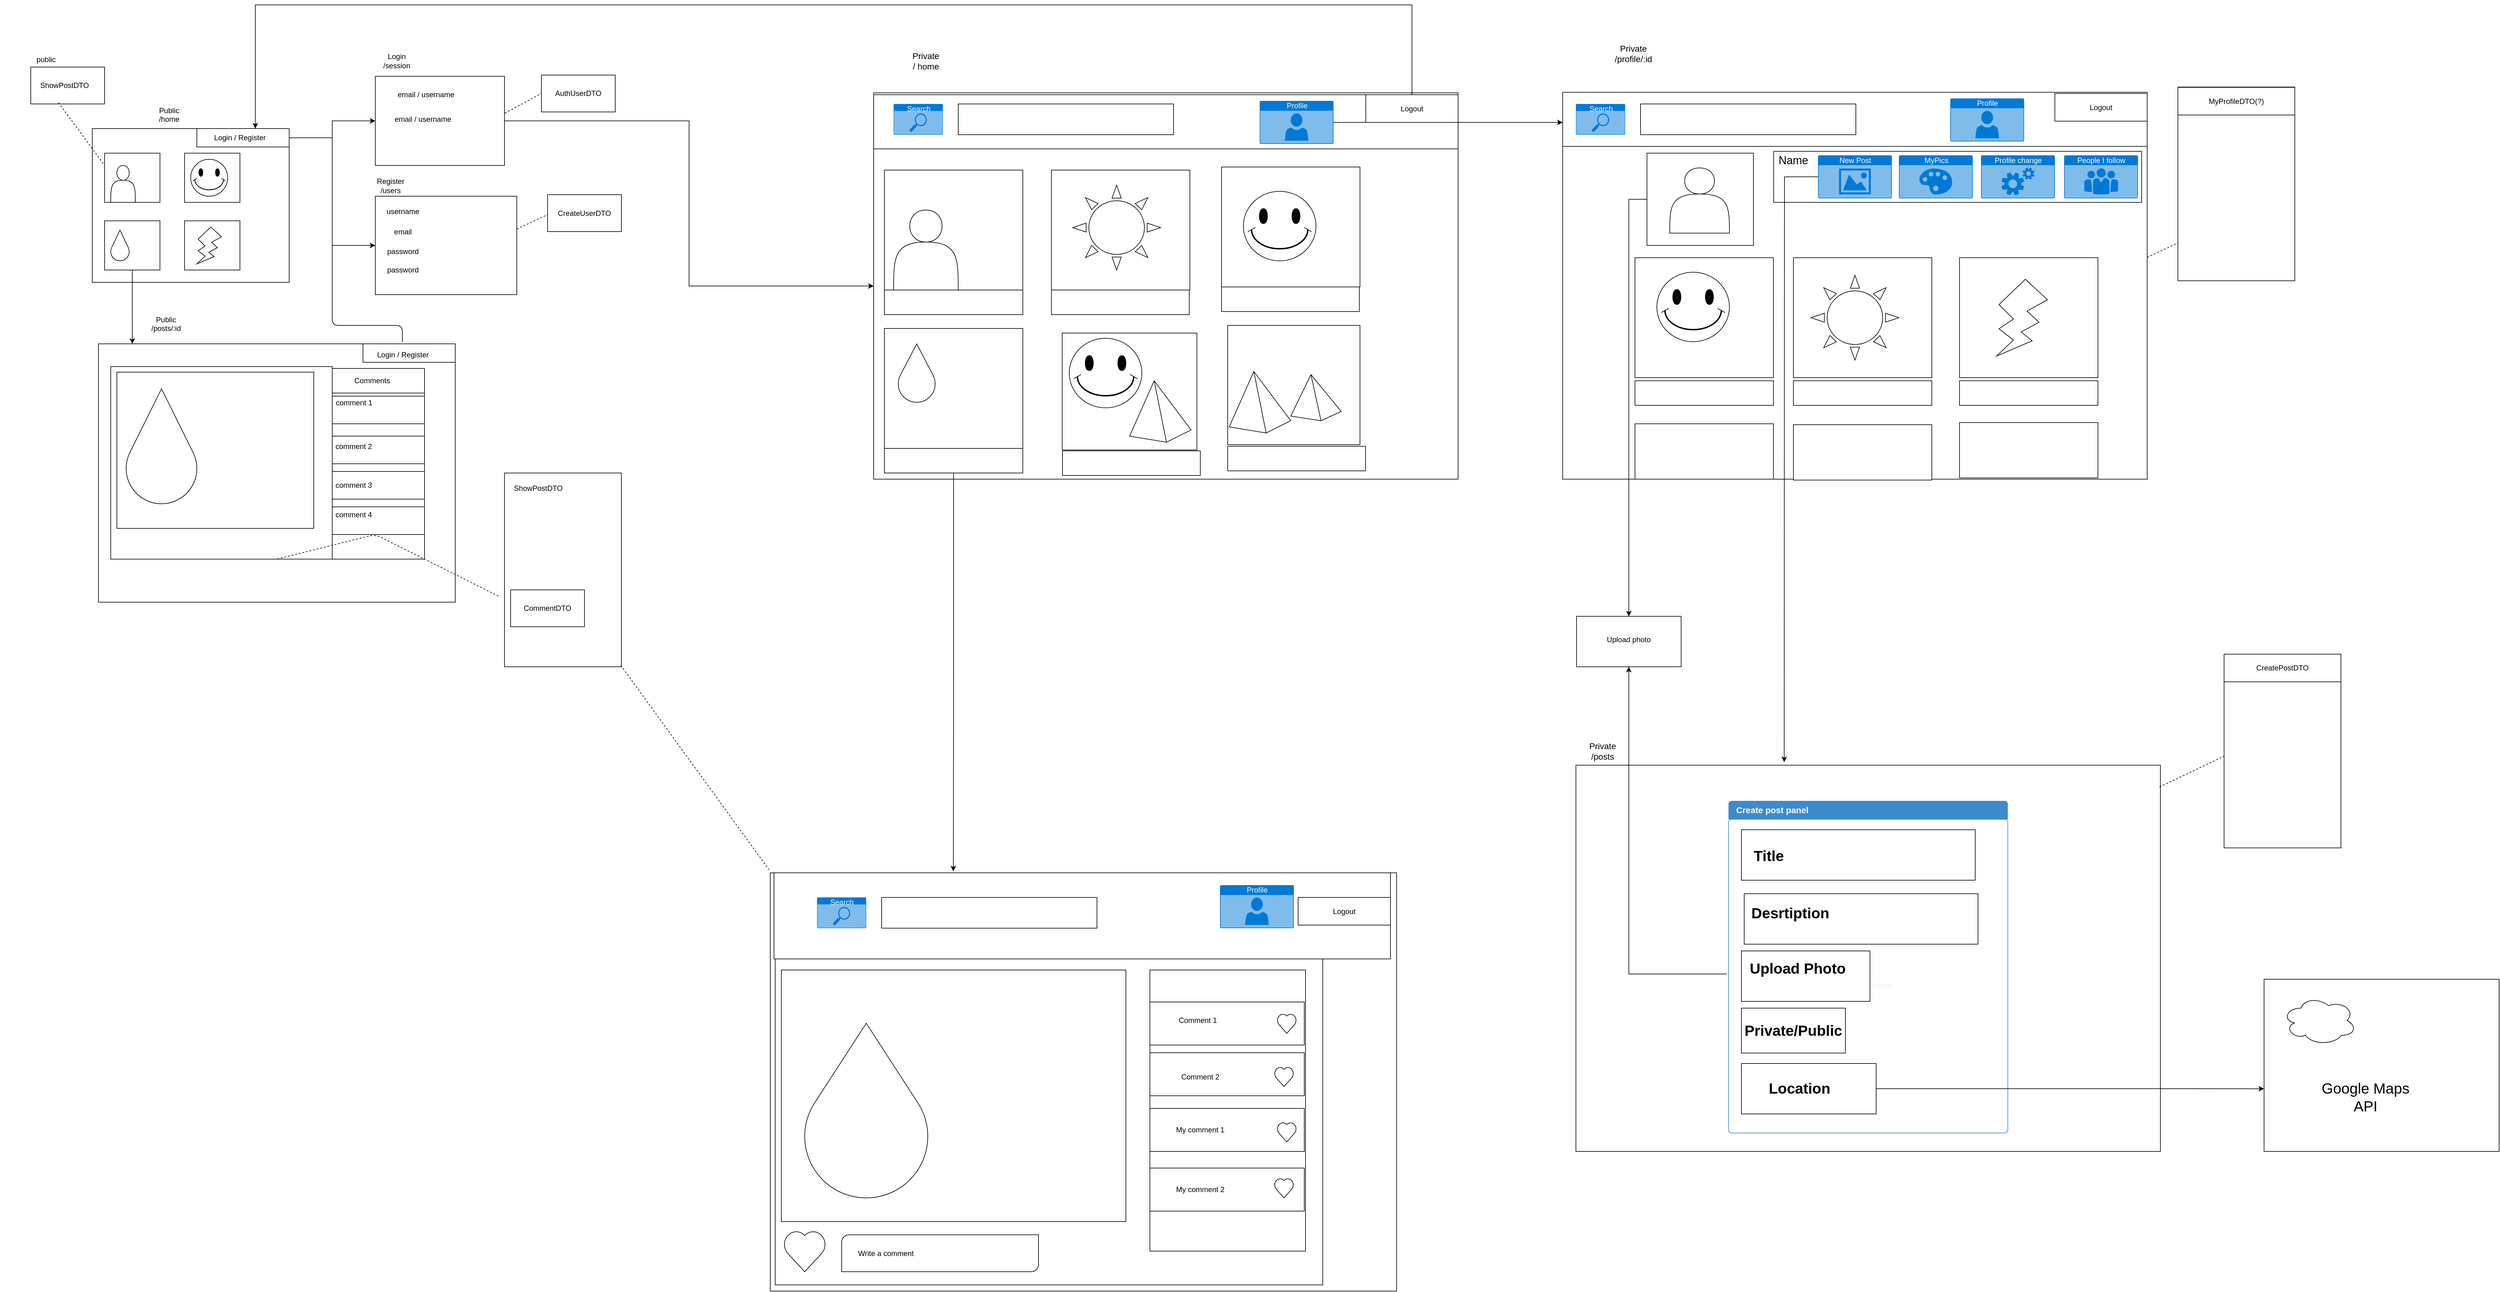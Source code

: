 <mxfile version="12.2.6" type="gitlab" pages="1">
  <diagram id="bNXygQLO8LMXLEQRobcn" name="Page-1">
    <mxGraphModel dx="3687" dy="2825" grid="1" gridSize="10" guides="1" tooltips="1" connect="1" arrows="1" fold="1" page="1" pageScale="1" pageWidth="827" pageHeight="1169" math="0" shadow="0">
      <root>
        <mxCell id="0"/>
        <mxCell id="1" parent="0"/>
        <mxCell id="ZeyeyYZVUVEV75W58zli-1" value="" style="rounded=0;whiteSpace=wrap;html=1;" vertex="1" parent="1">
          <mxGeometry x="60" y="120" width="320" height="250" as="geometry"/>
        </mxCell>
        <mxCell id="ZeyeyYZVUVEV75W58zli-2" value="&lt;div&gt;Public&lt;/div&gt;&lt;div&gt;/home&lt;/div&gt;&lt;div&gt;&lt;br&gt;&lt;/div&gt;" style="text;html=1;strokeColor=none;fillColor=none;align=center;verticalAlign=middle;whiteSpace=wrap;rounded=0;" vertex="1" parent="1">
          <mxGeometry x="110" y="80" width="150" height="50" as="geometry"/>
        </mxCell>
        <mxCell id="ZeyeyYZVUVEV75W58zli-4" value="" style="rounded=0;whiteSpace=wrap;html=1;" vertex="1" parent="1">
          <mxGeometry x="80" y="160" width="90" height="80" as="geometry"/>
        </mxCell>
        <mxCell id="ZeyeyYZVUVEV75W58zli-6" value="" style="rounded=0;whiteSpace=wrap;html=1;" vertex="1" parent="1">
          <mxGeometry x="210" y="160" width="90" height="80" as="geometry"/>
        </mxCell>
        <mxCell id="ZeyeyYZVUVEV75W58zli-51" style="edgeStyle=orthogonalEdgeStyle;rounded=0;orthogonalLoop=1;jettySize=auto;html=1;exitX=0.5;exitY=1;exitDx=0;exitDy=0;" edge="1" parent="1" source="ZeyeyYZVUVEV75W58zli-7">
          <mxGeometry relative="1" as="geometry">
            <mxPoint x="125.069" y="470" as="targetPoint"/>
          </mxGeometry>
        </mxCell>
        <mxCell id="ZeyeyYZVUVEV75W58zli-7" value="" style="rounded=0;whiteSpace=wrap;html=1;" vertex="1" parent="1">
          <mxGeometry x="80" y="270" width="90" height="80" as="geometry"/>
        </mxCell>
        <mxCell id="ZeyeyYZVUVEV75W58zli-8" value="" style="rounded=0;whiteSpace=wrap;html=1;" vertex="1" parent="1">
          <mxGeometry x="210" y="270" width="90" height="80" as="geometry"/>
        </mxCell>
        <mxCell id="ZeyeyYZVUVEV75W58zli-15" value="" style="shape=actor;whiteSpace=wrap;html=1;" vertex="1" parent="1">
          <mxGeometry x="90" y="180" width="40" height="60" as="geometry"/>
        </mxCell>
        <mxCell id="ZeyeyYZVUVEV75W58zli-16" value="" style="verticalLabelPosition=bottom;verticalAlign=top;html=1;shape=mxgraph.basic.smiley" vertex="1" parent="1">
          <mxGeometry x="220" y="170" width="60" height="60" as="geometry"/>
        </mxCell>
        <mxCell id="ZeyeyYZVUVEV75W58zli-17" value="" style="verticalLabelPosition=bottom;verticalAlign=top;html=1;shape=mxgraph.basic.drop" vertex="1" parent="1">
          <mxGeometry x="90" y="285" width="30" height="50" as="geometry"/>
        </mxCell>
        <mxCell id="ZeyeyYZVUVEV75W58zli-18" value="" style="verticalLabelPosition=bottom;verticalAlign=top;html=1;shape=mxgraph.basic.flash" vertex="1" parent="1">
          <mxGeometry x="230" y="280" width="40" height="60" as="geometry"/>
        </mxCell>
        <mxCell id="ZeyeyYZVUVEV75W58zli-22" value="" style="verticalLabelPosition=bottom;verticalAlign=top;html=1;shape=mxgraph.basic.rect;fillColor2=none;strokeWidth=1;size=20;indent=5;" vertex="1" parent="1">
          <mxGeometry x="-40" y="20" width="120" height="60" as="geometry"/>
        </mxCell>
        <mxCell id="ZeyeyYZVUVEV75W58zli-23" value="ShowPostDTO" style="text;html=1;strokeColor=none;fillColor=none;align=center;verticalAlign=middle;whiteSpace=wrap;rounded=0;" vertex="1" parent="1">
          <mxGeometry x="-60" y="25" width="150" height="50" as="geometry"/>
        </mxCell>
        <mxCell id="ZeyeyYZVUVEV75W58zli-32" style="edgeStyle=orthogonalEdgeStyle;rounded=0;orthogonalLoop=1;jettySize=auto;html=1;exitX=1;exitY=0.5;exitDx=0;exitDy=0;entryX=0;entryY=0.5;entryDx=0;entryDy=0;" edge="1" parent="1" source="ZeyeyYZVUVEV75W58zli-25" target="ZeyeyYZVUVEV75W58zli-28">
          <mxGeometry relative="1" as="geometry"/>
        </mxCell>
        <mxCell id="ZeyeyYZVUVEV75W58zli-33" style="edgeStyle=orthogonalEdgeStyle;rounded=0;orthogonalLoop=1;jettySize=auto;html=1;entryX=0;entryY=0.5;entryDx=0;entryDy=0;" edge="1" parent="1" source="ZeyeyYZVUVEV75W58zli-25" target="ZeyeyYZVUVEV75W58zli-30">
          <mxGeometry relative="1" as="geometry"/>
        </mxCell>
        <mxCell id="ZeyeyYZVUVEV75W58zli-25" value="" style="rounded=0;whiteSpace=wrap;html=1;" vertex="1" parent="1">
          <mxGeometry x="230" y="120" width="150" height="30" as="geometry"/>
        </mxCell>
        <mxCell id="ZeyeyYZVUVEV75W58zli-26" value="Login / Register" style="text;html=1;strokeColor=none;fillColor=none;align=center;verticalAlign=middle;whiteSpace=wrap;rounded=0;" vertex="1" parent="1">
          <mxGeometry x="250" y="125" width="100" height="20" as="geometry"/>
        </mxCell>
        <mxCell id="ZeyeyYZVUVEV75W58zli-83" value="" style="edgeStyle=orthogonalEdgeStyle;rounded=0;orthogonalLoop=1;jettySize=auto;html=1;" edge="1" parent="1" source="ZeyeyYZVUVEV75W58zli-28" target="ZeyeyYZVUVEV75W58zli-82">
          <mxGeometry relative="1" as="geometry"/>
        </mxCell>
        <mxCell id="ZeyeyYZVUVEV75W58zli-28" value="" style="rounded=0;whiteSpace=wrap;html=1;" vertex="1" parent="1">
          <mxGeometry x="520" y="35" width="210" height="145" as="geometry"/>
        </mxCell>
        <mxCell id="ZeyeyYZVUVEV75W58zli-82" value="" style="rounded=0;whiteSpace=wrap;html=1;" vertex="1" parent="1">
          <mxGeometry x="1330" y="62" width="950" height="628" as="geometry"/>
        </mxCell>
        <mxCell id="ZeyeyYZVUVEV75W58zli-30" value="" style="rounded=0;whiteSpace=wrap;html=1;" vertex="1" parent="1">
          <mxGeometry x="520" y="230" width="230" height="160" as="geometry"/>
        </mxCell>
        <mxCell id="ZeyeyYZVUVEV75W58zli-34" value="&lt;div&gt;Login&lt;/div&gt;&lt;div&gt;/session&lt;br&gt;&lt;/div&gt;" style="text;html=1;strokeColor=none;fillColor=none;align=center;verticalAlign=middle;whiteSpace=wrap;rounded=0;" vertex="1" parent="1">
          <mxGeometry x="480" y="-15" width="150" height="50" as="geometry"/>
        </mxCell>
        <mxCell id="ZeyeyYZVUVEV75W58zli-35" value="&lt;div&gt;Register&lt;/div&gt;&lt;div&gt;/users&lt;br&gt;&lt;/div&gt;" style="text;html=1;strokeColor=none;fillColor=none;align=center;verticalAlign=middle;whiteSpace=wrap;rounded=0;" vertex="1" parent="1">
          <mxGeometry x="450" y="170" width="190" height="85" as="geometry"/>
        </mxCell>
        <mxCell id="ZeyeyYZVUVEV75W58zli-37" value="email / username" style="text;html=1;strokeColor=none;fillColor=none;align=center;verticalAlign=middle;whiteSpace=wrap;rounded=0;" vertex="1" parent="1">
          <mxGeometry x="525" y="55" width="155" height="20" as="geometry"/>
        </mxCell>
        <mxCell id="ZeyeyYZVUVEV75W58zli-39" value="username" style="text;html=1;strokeColor=none;fillColor=none;align=center;verticalAlign=middle;whiteSpace=wrap;rounded=0;" vertex="1" parent="1">
          <mxGeometry x="545" y="245" width="40" height="20" as="geometry"/>
        </mxCell>
        <mxCell id="ZeyeyYZVUVEV75W58zli-40" value="email" style="text;html=1;strokeColor=none;fillColor=none;align=center;verticalAlign=middle;whiteSpace=wrap;rounded=0;direction=south;" vertex="1" parent="1">
          <mxGeometry x="555" y="267.5" width="20" height="40" as="geometry"/>
        </mxCell>
        <mxCell id="ZeyeyYZVUVEV75W58zli-41" value="password" style="text;html=1;strokeColor=none;fillColor=none;align=center;verticalAlign=middle;whiteSpace=wrap;rounded=0;" vertex="1" parent="1">
          <mxGeometry x="545" y="310" width="40" height="20" as="geometry"/>
        </mxCell>
        <mxCell id="ZeyeyYZVUVEV75W58zli-42" value="password" style="text;html=1;strokeColor=none;fillColor=none;align=center;verticalAlign=middle;whiteSpace=wrap;rounded=0;" vertex="1" parent="1">
          <mxGeometry x="545" y="340" width="40" height="20" as="geometry"/>
        </mxCell>
        <mxCell id="ZeyeyYZVUVEV75W58zli-44" value="AuthUserDTO" style="rounded=0;whiteSpace=wrap;html=1;" vertex="1" parent="1">
          <mxGeometry x="790" y="33" width="120" height="60" as="geometry"/>
        </mxCell>
        <mxCell id="ZeyeyYZVUVEV75W58zli-45" value="CreateUserDTO" style="rounded=0;whiteSpace=wrap;html=1;" vertex="1" parent="1">
          <mxGeometry x="800" y="227.5" width="120" height="60" as="geometry"/>
        </mxCell>
        <mxCell id="ZeyeyYZVUVEV75W58zli-46" value="" style="endArrow=none;dashed=1;html=1;exitX=0.375;exitY=0.961;exitDx=0;exitDy=0;exitPerimeter=0;entryX=0;entryY=0.25;entryDx=0;entryDy=0;" edge="1" parent="1" source="ZeyeyYZVUVEV75W58zli-22" target="ZeyeyYZVUVEV75W58zli-4">
          <mxGeometry width="50" height="50" relative="1" as="geometry">
            <mxPoint x="-40" y="460" as="sourcePoint"/>
            <mxPoint x="10" y="410" as="targetPoint"/>
          </mxGeometry>
        </mxCell>
        <mxCell id="ZeyeyYZVUVEV75W58zli-47" value="" style="endArrow=none;dashed=1;html=1;exitX=1.003;exitY=0.413;exitDx=0;exitDy=0;exitPerimeter=0;entryX=0;entryY=0.5;entryDx=0;entryDy=0;" edge="1" parent="1" source="ZeyeyYZVUVEV75W58zli-28" target="ZeyeyYZVUVEV75W58zli-44">
          <mxGeometry width="50" height="50" relative="1" as="geometry">
            <mxPoint x="762.5" y="83.66" as="sourcePoint"/>
            <mxPoint x="837.5" y="186" as="targetPoint"/>
          </mxGeometry>
        </mxCell>
        <mxCell id="ZeyeyYZVUVEV75W58zli-49" value="" style="endArrow=none;dashed=1;html=1;exitX=1.003;exitY=0.413;exitDx=0;exitDy=0;exitPerimeter=0;" edge="1" parent="1">
          <mxGeometry width="50" height="50" relative="1" as="geometry">
            <mxPoint x="750.13" y="283.385" as="sourcePoint"/>
            <mxPoint x="800" y="260" as="targetPoint"/>
          </mxGeometry>
        </mxCell>
        <mxCell id="ZeyeyYZVUVEV75W58zli-50" value="email / username" style="text;html=1;strokeColor=none;fillColor=none;align=center;verticalAlign=middle;whiteSpace=wrap;rounded=0;" vertex="1" parent="1">
          <mxGeometry x="520" y="95" width="155" height="20" as="geometry"/>
        </mxCell>
        <mxCell id="ZeyeyYZVUVEV75W58zli-52" value="" style="rounded=0;whiteSpace=wrap;html=1;" vertex="1" parent="1">
          <mxGeometry x="70" y="470" width="580" height="420" as="geometry"/>
        </mxCell>
        <mxCell id="ZeyeyYZVUVEV75W58zli-55" value="" style="rounded=0;whiteSpace=wrap;html=1;" vertex="1" parent="1">
          <mxGeometry x="500" y="470" width="150" height="30" as="geometry"/>
        </mxCell>
        <mxCell id="ZeyeyYZVUVEV75W58zli-53" value="Login / Register" style="text;html=1;strokeColor=none;fillColor=none;align=center;verticalAlign=middle;whiteSpace=wrap;rounded=0;" vertex="1" parent="1">
          <mxGeometry x="515" y="480" width="100" height="15" as="geometry"/>
        </mxCell>
        <mxCell id="ZeyeyYZVUVEV75W58zli-56" value="" style="rounded=0;whiteSpace=wrap;html=1;" vertex="1" parent="1">
          <mxGeometry x="90" y="507" width="360" height="313" as="geometry"/>
        </mxCell>
        <mxCell id="ZeyeyYZVUVEV75W58zli-57" value="" style="rounded=0;whiteSpace=wrap;html=1;" vertex="1" parent="1">
          <mxGeometry x="450" y="510" width="150" height="310" as="geometry"/>
        </mxCell>
        <mxCell id="ZeyeyYZVUVEV75W58zli-60" value="" style="rounded=0;whiteSpace=wrap;html=1;" vertex="1" parent="1">
          <mxGeometry x="730" y="680" width="190" height="315" as="geometry"/>
        </mxCell>
        <mxCell id="ZeyeyYZVUVEV75W58zli-61" value="ShowPostDTO" style="text;html=1;strokeColor=none;fillColor=none;align=center;verticalAlign=middle;whiteSpace=wrap;rounded=0;" vertex="1" parent="1">
          <mxGeometry x="710" y="680" width="150" height="50" as="geometry"/>
        </mxCell>
        <mxCell id="ZeyeyYZVUVEV75W58zli-62" value="" style="rounded=0;whiteSpace=wrap;html=1;" vertex="1" parent="1">
          <mxGeometry x="450" y="510" width="150" height="40" as="geometry"/>
        </mxCell>
        <mxCell id="ZeyeyYZVUVEV75W58zli-63" value="Comments" style="text;html=1;strokeColor=none;fillColor=none;align=center;verticalAlign=middle;whiteSpace=wrap;rounded=0;" vertex="1" parent="1">
          <mxGeometry x="450" y="520" width="130" height="20" as="geometry"/>
        </mxCell>
        <mxCell id="ZeyeyYZVUVEV75W58zli-66" value="" style="rounded=0;whiteSpace=wrap;html=1;" vertex="1" parent="1">
          <mxGeometry x="100" y="516" width="320" height="254" as="geometry"/>
        </mxCell>
        <mxCell id="ZeyeyYZVUVEV75W58zli-67" value="" style="verticalLabelPosition=bottom;verticalAlign=top;html=1;shape=mxgraph.basic.drop" vertex="1" parent="1">
          <mxGeometry x="115" y="543" width="115" height="187" as="geometry"/>
        </mxCell>
        <mxCell id="ZeyeyYZVUVEV75W58zli-68" value="" style="rounded=0;whiteSpace=wrap;html=1;" vertex="1" parent="1">
          <mxGeometry x="450" y="555" width="150" height="45" as="geometry"/>
        </mxCell>
        <mxCell id="ZeyeyYZVUVEV75W58zli-71" value="" style="endArrow=none;html=1;" edge="1" parent="1">
          <mxGeometry width="50" height="50" relative="1" as="geometry">
            <mxPoint x="564" y="467" as="sourcePoint"/>
            <mxPoint x="450" y="310" as="targetPoint"/>
            <Array as="points">
              <mxPoint x="564" y="440"/>
              <mxPoint x="450" y="440"/>
            </Array>
          </mxGeometry>
        </mxCell>
        <mxCell id="ZeyeyYZVUVEV75W58zli-73" value="" style="rounded=0;whiteSpace=wrap;html=1;" vertex="1" parent="1">
          <mxGeometry x="450" y="620" width="150" height="45" as="geometry"/>
        </mxCell>
        <mxCell id="ZeyeyYZVUVEV75W58zli-74" value="" style="rounded=0;whiteSpace=wrap;html=1;" vertex="1" parent="1">
          <mxGeometry x="450" y="677.5" width="150" height="45" as="geometry"/>
        </mxCell>
        <mxCell id="ZeyeyYZVUVEV75W58zli-75" value="" style="rounded=0;whiteSpace=wrap;html=1;" vertex="1" parent="1">
          <mxGeometry x="450" y="735" width="150" height="45" as="geometry"/>
        </mxCell>
        <mxCell id="ZeyeyYZVUVEV75W58zli-76" value="comment 1" style="text;html=1;strokeColor=none;fillColor=none;align=center;verticalAlign=middle;whiteSpace=wrap;rounded=0;" vertex="1" parent="1">
          <mxGeometry x="402.5" y="548" width="165" height="36" as="geometry"/>
        </mxCell>
        <mxCell id="ZeyeyYZVUVEV75W58zli-77" value="comment 2" style="text;html=1;strokeColor=none;fillColor=none;align=center;verticalAlign=middle;whiteSpace=wrap;rounded=0;" vertex="1" parent="1">
          <mxGeometry x="420" y="626.5" width="130" height="20" as="geometry"/>
        </mxCell>
        <mxCell id="ZeyeyYZVUVEV75W58zli-78" value="comment 3" style="text;html=1;strokeColor=none;fillColor=none;align=center;verticalAlign=middle;whiteSpace=wrap;rounded=0;" vertex="1" parent="1">
          <mxGeometry x="420" y="690" width="130" height="20" as="geometry"/>
        </mxCell>
        <mxCell id="ZeyeyYZVUVEV75W58zli-79" value="comment 4" style="text;html=1;strokeColor=none;fillColor=none;align=center;verticalAlign=middle;whiteSpace=wrap;rounded=0;" vertex="1" parent="1">
          <mxGeometry x="420" y="737.5" width="130" height="20" as="geometry"/>
        </mxCell>
        <mxCell id="ZeyeyYZVUVEV75W58zli-80" value="" style="endArrow=none;dashed=1;html=1;entryX=0.75;entryY=1;entryDx=0;entryDy=0;" edge="1" parent="1" target="ZeyeyYZVUVEV75W58zli-56">
          <mxGeometry width="50" height="50" relative="1" as="geometry">
            <mxPoint x="720" y="880" as="sourcePoint"/>
            <mxPoint x="-10" y="1020" as="targetPoint"/>
            <Array as="points">
              <mxPoint x="520" y="780"/>
            </Array>
          </mxGeometry>
        </mxCell>
        <mxCell id="ZeyeyYZVUVEV75W58zli-81" value="CommentDTO" style="rounded=0;whiteSpace=wrap;html=1;" vertex="1" parent="1">
          <mxGeometry x="740" y="870" width="120" height="60" as="geometry"/>
        </mxCell>
        <mxCell id="ZeyeyYZVUVEV75W58zli-84" value="&lt;div&gt;Public&lt;/div&gt;&lt;div&gt;/posts/:id&lt;/div&gt;&lt;div&gt;&lt;br&gt;&lt;/div&gt;" style="text;html=1;strokeColor=none;fillColor=none;align=center;verticalAlign=middle;whiteSpace=wrap;rounded=0;" vertex="1" parent="1">
          <mxGeometry x="105" y="420" width="150" height="50" as="geometry"/>
        </mxCell>
        <mxCell id="ZeyeyYZVUVEV75W58zli-85" value="&lt;div&gt;&lt;font style=&quot;font-size: 14px&quot;&gt;Private &lt;br&gt;&lt;/font&gt;&lt;/div&gt;&lt;div&gt;&lt;font style=&quot;font-size: 14px&quot;&gt;/ home&lt;/font&gt;&lt;/div&gt;" style="text;html=1;strokeColor=none;fillColor=none;align=center;verticalAlign=middle;whiteSpace=wrap;rounded=0;" vertex="1" parent="1">
          <mxGeometry x="1300" y="-42" width="230" height="104" as="geometry"/>
        </mxCell>
        <mxCell id="ZeyeyYZVUVEV75W58zli-86" value="public" style="text;html=1;strokeColor=none;fillColor=none;align=center;verticalAlign=middle;whiteSpace=wrap;rounded=0;" vertex="1" parent="1">
          <mxGeometry x="-90" y="-17" width="150" height="50" as="geometry"/>
        </mxCell>
        <mxCell id="ZeyeyYZVUVEV75W58zli-87" value="" style="rounded=0;whiteSpace=wrap;html=1;" vertex="1" parent="1">
          <mxGeometry x="1347.5" y="187.5" width="225" height="195" as="geometry"/>
        </mxCell>
        <mxCell id="ZeyeyYZVUVEV75W58zli-91" value="" style="rounded=0;whiteSpace=wrap;html=1;" vertex="1" parent="1">
          <mxGeometry x="1619" y="187.5" width="225" height="195" as="geometry"/>
        </mxCell>
        <mxCell id="ZeyeyYZVUVEV75W58zli-92" value="" style="rounded=0;whiteSpace=wrap;html=1;" vertex="1" parent="1">
          <mxGeometry x="1347.5" y="445" width="225" height="195" as="geometry"/>
        </mxCell>
        <mxCell id="ZeyeyYZVUVEV75W58zli-93" value="" style="rounded=0;whiteSpace=wrap;html=1;" vertex="1" parent="1">
          <mxGeometry x="1636.5" y="452.5" width="219" height="190" as="geometry"/>
        </mxCell>
        <mxCell id="ZeyeyYZVUVEV75W58zli-94" value="" style="rounded=0;whiteSpace=wrap;html=1;" vertex="1" parent="1">
          <mxGeometry x="1895.5" y="182.5" width="225" height="195" as="geometry"/>
        </mxCell>
        <mxCell id="ZeyeyYZVUVEV75W58zli-95" value="" style="shape=actor;whiteSpace=wrap;html=1;" vertex="1" parent="1">
          <mxGeometry x="1362.5" y="252.5" width="105" height="130" as="geometry"/>
        </mxCell>
        <mxCell id="ZeyeyYZVUVEV75W58zli-96" value="" style="verticalLabelPosition=bottom;verticalAlign=top;html=1;shape=mxgraph.basic.smiley" vertex="1" parent="1">
          <mxGeometry x="1931" y="222" width="118" height="113" as="geometry"/>
        </mxCell>
        <mxCell id="ZeyeyYZVUVEV75W58zli-97" value="" style="verticalLabelPosition=bottom;verticalAlign=top;html=1;shape=mxgraph.basic.drop" vertex="1" parent="1">
          <mxGeometry x="1370" y="470" width="60" height="95" as="geometry"/>
        </mxCell>
        <mxCell id="ZeyeyYZVUVEV75W58zli-101" value="" style="rounded=0;whiteSpace=wrap;html=1;" vertex="1" parent="1">
          <mxGeometry x="1905.5" y="440" width="215" height="194" as="geometry"/>
        </mxCell>
        <mxCell id="ZeyeyYZVUVEV75W58zli-100" value="" style="verticalLabelPosition=bottom;verticalAlign=top;html=1;shape=mxgraph.basic.pyramid;dx1=0.4;dx2=0.6;dy1=0.9;dy2=0.8;" vertex="1" parent="1">
          <mxGeometry x="1746" y="530" width="100" height="100" as="geometry"/>
        </mxCell>
        <mxCell id="ZeyeyYZVUVEV75W58zli-102" value="" style="verticalLabelPosition=bottom;verticalAlign=top;html=1;shape=mxgraph.basic.pyramid;dx1=0.4;dx2=0.6;dy1=0.9;dy2=0.8;" vertex="1" parent="1">
          <mxGeometry x="2008" y="520" width="82" height="75" as="geometry"/>
        </mxCell>
        <mxCell id="ZeyeyYZVUVEV75W58zli-105" value="" style="rounded=0;whiteSpace=wrap;html=1;" vertex="1" parent="1">
          <mxGeometry x="1330" y="65" width="950" height="88" as="geometry"/>
        </mxCell>
        <mxCell id="ZeyeyYZVUVEV75W58zli-106" value="Search" style="html=1;strokeColor=none;fillColor=#0079D6;labelPosition=center;verticalLabelPosition=middle;verticalAlign=top;align=center;fontSize=12;outlineConnect=0;spacingTop=-6;fontColor=#FFFFFF;shape=mxgraph.sitemap.search;" vertex="1" parent="1">
          <mxGeometry x="1362.5" y="80" width="80" height="50" as="geometry"/>
        </mxCell>
        <mxCell id="ZeyeyYZVUVEV75W58zli-107" value="" style="rounded=0;whiteSpace=wrap;html=1;" vertex="1" parent="1">
          <mxGeometry x="1467.5" y="80" width="350" height="50" as="geometry"/>
        </mxCell>
        <mxCell id="ZeyeyYZVUVEV75W58zli-108" value="" style="rounded=0;whiteSpace=wrap;html=1;" vertex="1" parent="1">
          <mxGeometry x="1347.5" y="382.5" width="225" height="40" as="geometry"/>
        </mxCell>
        <mxCell id="ZeyeyYZVUVEV75W58zli-283" style="edgeStyle=orthogonalEdgeStyle;rounded=0;orthogonalLoop=1;jettySize=auto;html=1;entryX=0.291;entryY=-0.017;entryDx=0;entryDy=0;entryPerimeter=0;" edge="1" parent="1" source="ZeyeyYZVUVEV75W58zli-109" target="ZeyeyYZVUVEV75W58zli-246">
          <mxGeometry relative="1" as="geometry"/>
        </mxCell>
        <mxCell id="ZeyeyYZVUVEV75W58zli-109" value="" style="rounded=0;whiteSpace=wrap;html=1;" vertex="1" parent="1">
          <mxGeometry x="1347.5" y="640" width="225" height="40" as="geometry"/>
        </mxCell>
        <mxCell id="ZeyeyYZVUVEV75W58zli-110" value="" style="rounded=0;whiteSpace=wrap;html=1;" vertex="1" parent="1">
          <mxGeometry x="1637" y="644" width="224" height="40" as="geometry"/>
        </mxCell>
        <mxCell id="ZeyeyYZVUVEV75W58zli-111" value="" style="rounded=0;whiteSpace=wrap;html=1;" vertex="1" parent="1">
          <mxGeometry x="1619" y="382.5" width="224" height="40" as="geometry"/>
        </mxCell>
        <mxCell id="ZeyeyYZVUVEV75W58zli-112" value="" style="rounded=0;whiteSpace=wrap;html=1;" vertex="1" parent="1">
          <mxGeometry x="1895.5" y="377.5" width="224" height="40" as="geometry"/>
        </mxCell>
        <mxCell id="ZeyeyYZVUVEV75W58zli-113" value="" style="rounded=0;whiteSpace=wrap;html=1;" vertex="1" parent="1">
          <mxGeometry x="1905.5" y="636.5" width="224" height="40" as="geometry"/>
        </mxCell>
        <mxCell id="ZeyeyYZVUVEV75W58zli-118" style="edgeStyle=orthogonalEdgeStyle;rounded=0;orthogonalLoop=1;jettySize=auto;html=1;" edge="1" parent="1" source="ZeyeyYZVUVEV75W58zli-114">
          <mxGeometry relative="1" as="geometry">
            <mxPoint x="2450" y="110.0" as="targetPoint"/>
          </mxGeometry>
        </mxCell>
        <mxCell id="ZeyeyYZVUVEV75W58zli-114" value="Profile" style="html=1;strokeColor=none;fillColor=#0079D6;labelPosition=center;verticalLabelPosition=middle;verticalAlign=top;align=center;fontSize=12;outlineConnect=0;spacingTop=-6;fontColor=#FFFFFF;shape=mxgraph.sitemap.profile;" vertex="1" parent="1">
          <mxGeometry x="1957.5" y="75" width="120" height="70" as="geometry"/>
        </mxCell>
        <mxCell id="ZeyeyYZVUVEV75W58zli-117" style="edgeStyle=orthogonalEdgeStyle;rounded=0;orthogonalLoop=1;jettySize=auto;html=1;exitX=0.5;exitY=0;exitDx=0;exitDy=0;" edge="1" parent="1" source="ZeyeyYZVUVEV75W58zli-115">
          <mxGeometry relative="1" as="geometry">
            <mxPoint x="325" y="120" as="targetPoint"/>
            <Array as="points">
              <mxPoint x="2205" y="-81"/>
              <mxPoint x="325" y="-81"/>
            </Array>
          </mxGeometry>
        </mxCell>
        <mxCell id="ZeyeyYZVUVEV75W58zli-115" value="Logout" style="rounded=0;whiteSpace=wrap;html=1;" vertex="1" parent="1">
          <mxGeometry x="2130" y="65" width="150" height="45" as="geometry"/>
        </mxCell>
        <mxCell id="ZeyeyYZVUVEV75W58zli-119" value="" style="rounded=0;whiteSpace=wrap;html=1;" vertex="1" parent="1">
          <mxGeometry x="2450" y="62" width="950" height="628" as="geometry"/>
        </mxCell>
        <mxCell id="ZeyeyYZVUVEV75W58zli-120" value="&lt;div&gt;&lt;font style=&quot;font-size: 14px&quot;&gt;Private &lt;br&gt;&lt;/font&gt;&lt;/div&gt;&lt;div&gt;&lt;font style=&quot;font-size: 14px&quot;&gt;/profile/:id&lt;br&gt;&lt;/font&gt;&lt;/div&gt;" style="text;html=1;strokeColor=none;fillColor=none;align=center;verticalAlign=middle;whiteSpace=wrap;rounded=0;" vertex="1" parent="1">
          <mxGeometry x="2450" y="-54" width="230" height="104" as="geometry"/>
        </mxCell>
        <mxCell id="ZeyeyYZVUVEV75W58zli-122" value="" style="rounded=0;whiteSpace=wrap;html=1;direction=north;" vertex="1" parent="1">
          <mxGeometry x="2587" y="160" width="173" height="150" as="geometry"/>
        </mxCell>
        <mxCell id="ZeyeyYZVUVEV75W58zli-142" style="edgeStyle=orthogonalEdgeStyle;rounded=0;orthogonalLoop=1;jettySize=auto;html=1;entryX=0.5;entryY=0;entryDx=0;entryDy=0;exitX=0.5;exitY=0;exitDx=0;exitDy=0;" edge="1" parent="1" source="ZeyeyYZVUVEV75W58zli-122" target="ZeyeyYZVUVEV75W58zli-125">
          <mxGeometry relative="1" as="geometry"/>
        </mxCell>
        <mxCell id="ZeyeyYZVUVEV75W58zli-121" value="" style="shape=actor;whiteSpace=wrap;html=1;" vertex="1" parent="1">
          <mxGeometry x="2624" y="184" width="97" height="106" as="geometry"/>
        </mxCell>
        <mxCell id="ZeyeyYZVUVEV75W58zli-125" value="" style="rounded=0;whiteSpace=wrap;html=1;" vertex="1" parent="1">
          <mxGeometry x="2472.5" y="913" width="170" height="82" as="geometry"/>
        </mxCell>
        <mxCell id="ZeyeyYZVUVEV75W58zli-126" value="Upload photo" style="text;html=1;strokeColor=none;fillColor=none;align=center;verticalAlign=middle;whiteSpace=wrap;rounded=0;" vertex="1" parent="1">
          <mxGeometry x="2485" y="930" width="145" height="42" as="geometry"/>
        </mxCell>
        <mxCell id="ZeyeyYZVUVEV75W58zli-128" value="" style="rounded=0;whiteSpace=wrap;html=1;" vertex="1" parent="1">
          <mxGeometry x="2450" y="61" width="950" height="88" as="geometry"/>
        </mxCell>
        <mxCell id="ZeyeyYZVUVEV75W58zli-129" value="Search" style="html=1;strokeColor=none;fillColor=#0079D6;labelPosition=center;verticalLabelPosition=middle;verticalAlign=top;align=center;fontSize=12;outlineConnect=0;spacingTop=-6;fontColor=#FFFFFF;shape=mxgraph.sitemap.search;" vertex="1" parent="1">
          <mxGeometry x="2471.5" y="80" width="80" height="50" as="geometry"/>
        </mxCell>
        <mxCell id="ZeyeyYZVUVEV75W58zli-130" value="" style="rounded=0;whiteSpace=wrap;html=1;" vertex="1" parent="1">
          <mxGeometry x="2576.5" y="80" width="350" height="50" as="geometry"/>
        </mxCell>
        <mxCell id="ZeyeyYZVUVEV75W58zli-131" value="Profile" style="html=1;strokeColor=none;fillColor=#0079D6;labelPosition=center;verticalLabelPosition=middle;verticalAlign=top;align=center;fontSize=12;outlineConnect=0;spacingTop=-6;fontColor=#FFFFFF;shape=mxgraph.sitemap.profile;" vertex="1" parent="1">
          <mxGeometry x="3080" y="71" width="120" height="70" as="geometry"/>
        </mxCell>
        <mxCell id="ZeyeyYZVUVEV75W58zli-132" value="Logout" style="rounded=0;whiteSpace=wrap;html=1;" vertex="1" parent="1">
          <mxGeometry x="3250" y="63" width="150" height="45" as="geometry"/>
        </mxCell>
        <mxCell id="ZeyeyYZVUVEV75W58zli-139" value="" style="rounded=0;whiteSpace=wrap;html=1;" vertex="1" parent="1">
          <mxGeometry x="2793" y="157" width="598" height="83" as="geometry"/>
        </mxCell>
        <mxCell id="ZeyeyYZVUVEV75W58zli-143" value="Profile change" style="html=1;strokeColor=none;fillColor=#0079D6;labelPosition=center;verticalLabelPosition=middle;verticalAlign=top;align=center;fontSize=12;outlineConnect=0;spacingTop=-6;fontColor=#FFFFFF;shape=mxgraph.sitemap.services;" vertex="1" parent="1">
          <mxGeometry x="3130" y="163.5" width="120" height="70" as="geometry"/>
        </mxCell>
        <mxCell id="ZeyeyYZVUVEV75W58zli-144" value="People I follow" style="html=1;strokeColor=none;fillColor=#0079D6;labelPosition=center;verticalLabelPosition=middle;verticalAlign=top;align=center;fontSize=12;outlineConnect=0;spacingTop=-6;fontColor=#FFFFFF;shape=mxgraph.sitemap.about_us;" vertex="1" parent="1">
          <mxGeometry x="3265" y="163.5" width="120" height="70" as="geometry"/>
        </mxCell>
        <mxCell id="ZeyeyYZVUVEV75W58zli-145" value="MyPics" style="html=1;strokeColor=none;fillColor=#0079D6;labelPosition=center;verticalLabelPosition=middle;verticalAlign=top;align=center;fontSize=12;outlineConnect=0;spacingTop=-6;fontColor=#FFFFFF;shape=mxgraph.sitemap.gallery;" vertex="1" parent="1">
          <mxGeometry x="2996.5" y="163.5" width="120" height="70" as="geometry"/>
        </mxCell>
        <mxCell id="ZeyeyYZVUVEV75W58zli-146" value="" style="rounded=0;whiteSpace=wrap;html=1;" vertex="1" parent="1">
          <mxGeometry x="2567.5" y="330" width="225" height="195" as="geometry"/>
        </mxCell>
        <mxCell id="ZeyeyYZVUVEV75W58zli-147" value="" style="rounded=0;whiteSpace=wrap;html=1;" vertex="1" parent="1">
          <mxGeometry x="2567.5" y="530" width="225" height="40" as="geometry"/>
        </mxCell>
        <mxCell id="ZeyeyYZVUVEV75W58zli-153" value="" style="rounded=0;whiteSpace=wrap;html=1;" vertex="1" parent="1">
          <mxGeometry x="2825" y="330" width="225" height="195" as="geometry"/>
        </mxCell>
        <mxCell id="ZeyeyYZVUVEV75W58zli-154" value="" style="rounded=0;whiteSpace=wrap;html=1;" vertex="1" parent="1">
          <mxGeometry x="2825" y="530" width="225" height="40" as="geometry"/>
        </mxCell>
        <mxCell id="ZeyeyYZVUVEV75W58zli-155" value="" style="rounded=0;whiteSpace=wrap;html=1;" vertex="1" parent="1">
          <mxGeometry x="3095" y="330" width="225" height="195" as="geometry"/>
        </mxCell>
        <mxCell id="ZeyeyYZVUVEV75W58zli-156" value="" style="rounded=0;whiteSpace=wrap;html=1;" vertex="1" parent="1">
          <mxGeometry x="3095" y="530" width="225" height="40" as="geometry"/>
        </mxCell>
        <mxCell id="ZeyeyYZVUVEV75W58zli-157" value="" style="rounded=0;whiteSpace=wrap;html=1;" vertex="1" parent="1">
          <mxGeometry x="2567.5" y="600" width="225" height="90" as="geometry"/>
        </mxCell>
        <mxCell id="ZeyeyYZVUVEV75W58zli-159" value="" style="rounded=0;whiteSpace=wrap;html=1;" vertex="1" parent="1">
          <mxGeometry x="2825" y="601.5" width="225" height="90" as="geometry"/>
        </mxCell>
        <mxCell id="ZeyeyYZVUVEV75W58zli-160" value="" style="rounded=0;whiteSpace=wrap;html=1;" vertex="1" parent="1">
          <mxGeometry x="3095" y="598" width="225" height="90" as="geometry"/>
        </mxCell>
        <mxCell id="ZeyeyYZVUVEV75W58zli-136" value="&lt;font style=&quot;font-size: 18px&quot;&gt;Name&lt;/font&gt;" style="text;html=1;strokeColor=none;fillColor=none;align=center;verticalAlign=middle;whiteSpace=wrap;rounded=0;" vertex="1" parent="1">
          <mxGeometry x="2698" y="141" width="254" height="62" as="geometry"/>
        </mxCell>
        <mxCell id="ZeyeyYZVUVEV75W58zli-162" value="" style="verticalLabelPosition=bottom;verticalAlign=top;html=1;shape=mxgraph.basic.smiley" vertex="1" parent="1">
          <mxGeometry x="2603" y="353.5" width="118" height="113" as="geometry"/>
        </mxCell>
        <mxCell id="ZeyeyYZVUVEV75W58zli-99" value="" style="verticalLabelPosition=bottom;verticalAlign=top;html=1;shape=mxgraph.basic.sun" vertex="1" parent="1">
          <mxGeometry x="2853.5" y="358.5" width="143" height="138" as="geometry"/>
        </mxCell>
        <mxCell id="ZeyeyYZVUVEV75W58zli-163" value="" style="verticalLabelPosition=bottom;verticalAlign=top;html=1;shape=mxgraph.basic.sun" vertex="1" parent="1">
          <mxGeometry x="1653.5" y="212" width="143" height="138" as="geometry"/>
        </mxCell>
        <mxCell id="ZeyeyYZVUVEV75W58zli-98" value="" style="verticalLabelPosition=bottom;verticalAlign=top;html=1;shape=mxgraph.basic.flash" vertex="1" parent="1">
          <mxGeometry x="3155" y="365" width="83" height="125" as="geometry"/>
        </mxCell>
        <mxCell id="ZeyeyYZVUVEV75W58zli-164" value="" style="rounded=0;whiteSpace=wrap;html=1;" vertex="1" parent="1">
          <mxGeometry x="3450" y="52.5" width="190" height="315" as="geometry"/>
        </mxCell>
        <mxCell id="ZeyeyYZVUVEV75W58zli-166" value="" style="endArrow=none;dashed=1;html=1;exitX=1.003;exitY=0.413;exitDx=0;exitDy=0;exitPerimeter=0;" edge="1" parent="1">
          <mxGeometry width="50" height="50" relative="1" as="geometry">
            <mxPoint x="3400.13" y="329.385" as="sourcePoint"/>
            <mxPoint x="3450" y="306" as="targetPoint"/>
          </mxGeometry>
        </mxCell>
        <mxCell id="ZeyeyYZVUVEV75W58zli-167" value="MyProfileDTO(?)" style="rounded=0;whiteSpace=wrap;html=1;" vertex="1" parent="1">
          <mxGeometry x="3450" y="53" width="190" height="45" as="geometry"/>
        </mxCell>
        <mxCell id="ZeyeyYZVUVEV75W58zli-176" style="edgeStyle=orthogonalEdgeStyle;rounded=0;orthogonalLoop=1;jettySize=auto;html=1;" edge="1" parent="1" source="ZeyeyYZVUVEV75W58zli-169">
          <mxGeometry relative="1" as="geometry">
            <mxPoint x="2810" y="1150" as="targetPoint"/>
          </mxGeometry>
        </mxCell>
        <mxCell id="ZeyeyYZVUVEV75W58zli-169" value="New Post" style="html=1;strokeColor=none;fillColor=#0079D6;labelPosition=center;verticalLabelPosition=middle;verticalAlign=top;align=center;fontSize=12;outlineConnect=0;spacingTop=-6;fontColor=#FFFFFF;shape=mxgraph.sitemap.photo;" vertex="1" parent="1">
          <mxGeometry x="2865" y="163.5" width="120" height="70" as="geometry"/>
        </mxCell>
        <mxCell id="ZeyeyYZVUVEV75W58zli-172" value="" style="verticalLabelPosition=bottom;verticalAlign=top;html=1;shape=mxgraph.basic.smiley" vertex="1" parent="1">
          <mxGeometry x="1648" y="461" width="118" height="113" as="geometry"/>
        </mxCell>
        <mxCell id="ZeyeyYZVUVEV75W58zli-173" value="" style="verticalLabelPosition=bottom;verticalAlign=top;html=1;shape=mxgraph.basic.pyramid;dx1=0.4;dx2=0.6;dy1=0.9;dy2=0.8;" vertex="1" parent="1">
          <mxGeometry x="1908" y="515" width="100" height="100" as="geometry"/>
        </mxCell>
        <mxCell id="ZeyeyYZVUVEV75W58zli-174" value="" style="rounded=0;whiteSpace=wrap;html=1;" vertex="1" parent="1">
          <mxGeometry x="2471.5" y="1155" width="950" height="628" as="geometry"/>
        </mxCell>
        <mxCell id="ZeyeyYZVUVEV75W58zli-177" value="&lt;div&gt;&lt;font style=&quot;font-size: 14px&quot;&gt;Private &lt;br&gt;&lt;/font&gt;&lt;/div&gt;&lt;div&gt;&lt;font style=&quot;font-size: 14px&quot;&gt;/posts&lt;br&gt;&lt;/font&gt;&lt;/div&gt;" style="text;html=1;strokeColor=none;fillColor=none;align=center;verticalAlign=middle;whiteSpace=wrap;rounded=0;" vertex="1" parent="1">
          <mxGeometry x="2400" y="1080" width="230" height="104" as="geometry"/>
        </mxCell>
        <mxCell id="ZeyeyYZVUVEV75W58zli-179" value="Panel content" style="html=1;shadow=0;dashed=0;shape=mxgraph.bootstrap.rrect;align=center;rSize=5;strokeColor=#3D8BCD;fontColor=#f0f0f0;spacingTop=30;whiteSpace=wrap;" vertex="1" parent="1">
          <mxGeometry x="2719.5" y="1243" width="454" height="510" as="geometry"/>
        </mxCell>
        <mxCell id="ZeyeyYZVUVEV75W58zli-180" value="Create post panel" style="html=1;shadow=0;dashed=0;shape=mxgraph.bootstrap.topButton;rSize=5;strokeColor=none;fillColor=#3D8BCD;fontColor=#ffffff;fontSize=14;fontStyle=1;align=left;spacingLeft=10;whiteSpace=wrap;resizeWidth=1;" vertex="1" parent="ZeyeyYZVUVEV75W58zli-179">
          <mxGeometry width="454.0" height="30" relative="1" as="geometry">
            <mxPoint y="-30" as="offset"/>
          </mxGeometry>
        </mxCell>
        <mxCell id="ZeyeyYZVUVEV75W58zli-225" value="" style="rounded=0;whiteSpace=wrap;html=1;" vertex="1" parent="ZeyeyYZVUVEV75W58zli-179">
          <mxGeometry x="21" y="17" width="380" height="82" as="geometry"/>
        </mxCell>
        <mxCell id="ZeyeyYZVUVEV75W58zli-226" value="" style="rounded=0;whiteSpace=wrap;html=1;" vertex="1" parent="ZeyeyYZVUVEV75W58zli-179">
          <mxGeometry x="25.5" y="121" width="380" height="82" as="geometry"/>
        </mxCell>
        <mxCell id="ZeyeyYZVUVEV75W58zli-227" value="" style="rounded=0;whiteSpace=wrap;html=1;" vertex="1" parent="ZeyeyYZVUVEV75W58zli-179">
          <mxGeometry x="21" y="214" width="209" height="82" as="geometry"/>
        </mxCell>
        <mxCell id="ZeyeyYZVUVEV75W58zli-228" value="" style="rounded=0;whiteSpace=wrap;html=1;" vertex="1" parent="ZeyeyYZVUVEV75W58zli-179">
          <mxGeometry x="21" y="307" width="169" height="73" as="geometry"/>
        </mxCell>
        <mxCell id="ZeyeyYZVUVEV75W58zli-229" value="&lt;div&gt;&lt;font style=&quot;font-size: 24px&quot;&gt;&lt;b&gt;&lt;font style=&quot;font-size: 18px&quot;&gt;&lt;font style=&quot;font-size: 24px&quot;&gt;Title &lt;/font&gt;&lt;br&gt;&lt;/font&gt;&lt;/b&gt;&lt;/font&gt;&lt;/div&gt;&lt;div&gt;&lt;font size=&quot;3&quot;&gt;&lt;b&gt;&lt;font style=&quot;font-size: 14px&quot;&gt;&lt;br&gt;&lt;/font&gt;&lt;/b&gt;&lt;/font&gt;&lt;/div&gt;" style="text;html=1;strokeColor=none;fillColor=none;align=center;verticalAlign=middle;whiteSpace=wrap;rounded=0;" vertex="1" parent="ZeyeyYZVUVEV75W58zli-179">
          <mxGeometry x="-50" y="17" width="230" height="104" as="geometry"/>
        </mxCell>
        <mxCell id="ZeyeyYZVUVEV75W58zli-230" value="&lt;div&gt;&lt;font style=&quot;font-size: 24px&quot;&gt;&lt;b&gt;&lt;font style=&quot;font-size: 18px&quot;&gt;&lt;font style=&quot;font-size: 24px&quot;&gt;Desrtiption&lt;/font&gt;&lt;br&gt;&lt;/font&gt;&lt;/b&gt;&lt;/font&gt;&lt;/div&gt;&lt;div&gt;&lt;font size=&quot;3&quot;&gt;&lt;b&gt;&lt;font style=&quot;font-size: 14px&quot;&gt;&lt;br&gt;&lt;/font&gt;&lt;/b&gt;&lt;/font&gt;&lt;/div&gt;" style="text;html=1;strokeColor=none;fillColor=none;align=center;verticalAlign=middle;whiteSpace=wrap;rounded=0;" vertex="1" parent="ZeyeyYZVUVEV75W58zli-179">
          <mxGeometry x="-14.5" y="110" width="230" height="104" as="geometry"/>
        </mxCell>
        <mxCell id="ZeyeyYZVUVEV75W58zli-231" value="&lt;div&gt;&lt;font style=&quot;font-size: 24px&quot;&gt;&lt;b&gt;Upload Photo&lt;/b&gt;&lt;/font&gt;&lt;font style=&quot;font-size: 24px&quot;&gt;&lt;b&gt;&lt;font style=&quot;font-size: 18px&quot;&gt;&lt;br&gt;&lt;/font&gt;&lt;/b&gt;&lt;/font&gt;&lt;/div&gt;&lt;div&gt;&lt;font size=&quot;3&quot;&gt;&lt;b&gt;&lt;font style=&quot;font-size: 14px&quot;&gt;&lt;br&gt;&lt;/font&gt;&lt;/b&gt;&lt;/font&gt;&lt;/div&gt;" style="text;html=1;strokeColor=none;fillColor=none;align=center;verticalAlign=middle;whiteSpace=wrap;rounded=0;" vertex="1" parent="ZeyeyYZVUVEV75W58zli-179">
          <mxGeometry x="-3" y="199.5" width="230" height="104" as="geometry"/>
        </mxCell>
        <mxCell id="ZeyeyYZVUVEV75W58zli-232" value="&lt;font style=&quot;font-size: 24px&quot;&gt;Private/Public&lt;/font&gt;" style="text;html=1;strokeColor=none;fillColor=none;align=center;verticalAlign=middle;whiteSpace=wrap;rounded=0;fontStyle=1" vertex="1" parent="ZeyeyYZVUVEV75W58zli-179">
          <mxGeometry x="-9.5" y="291.5" width="230" height="104" as="geometry"/>
        </mxCell>
        <mxCell id="ZeyeyYZVUVEV75W58zli-234" value="" style="rounded=0;whiteSpace=wrap;html=1;" vertex="1" parent="ZeyeyYZVUVEV75W58zli-179">
          <mxGeometry x="21" y="397" width="219" height="82" as="geometry"/>
        </mxCell>
        <mxCell id="ZeyeyYZVUVEV75W58zli-235" value="&lt;font style=&quot;font-size: 24px&quot;&gt;Location&lt;/font&gt;" style="text;html=1;strokeColor=none;fillColor=none;align=center;verticalAlign=middle;whiteSpace=wrap;rounded=0;fontStyle=1" vertex="1" parent="ZeyeyYZVUVEV75W58zli-179">
          <mxGeometry y="386" width="230" height="104" as="geometry"/>
        </mxCell>
        <mxCell id="ZeyeyYZVUVEV75W58zli-236" style="edgeStyle=orthogonalEdgeStyle;rounded=0;orthogonalLoop=1;jettySize=auto;html=1;entryX=0.5;entryY=1;entryDx=0;entryDy=0;" edge="1" parent="1" source="ZeyeyYZVUVEV75W58zli-231" target="ZeyeyYZVUVEV75W58zli-125">
          <mxGeometry relative="1" as="geometry"/>
        </mxCell>
        <mxCell id="ZeyeyYZVUVEV75W58zli-237" value="" style="rounded=0;whiteSpace=wrap;html=1;" vertex="1" parent="1">
          <mxGeometry x="3590" y="1503" width="382" height="280" as="geometry"/>
        </mxCell>
        <mxCell id="ZeyeyYZVUVEV75W58zli-239" style="edgeStyle=orthogonalEdgeStyle;rounded=0;orthogonalLoop=1;jettySize=auto;html=1;exitX=1;exitY=0.5;exitDx=0;exitDy=0;entryX=0;entryY=0.636;entryDx=0;entryDy=0;entryPerimeter=0;" edge="1" parent="1" source="ZeyeyYZVUVEV75W58zli-234" target="ZeyeyYZVUVEV75W58zli-237">
          <mxGeometry relative="1" as="geometry"/>
        </mxCell>
        <mxCell id="ZeyeyYZVUVEV75W58zli-240" value="" style="ellipse;shape=cloud;whiteSpace=wrap;html=1;" vertex="1" parent="1">
          <mxGeometry x="3620" y="1530" width="120" height="80" as="geometry"/>
        </mxCell>
        <mxCell id="ZeyeyYZVUVEV75W58zli-241" value="&lt;font style=&quot;font-size: 24px&quot;&gt;Google Maps API&lt;/font&gt;" style="text;html=1;strokeColor=none;fillColor=none;align=center;verticalAlign=middle;whiteSpace=wrap;rounded=0;" vertex="1" parent="1">
          <mxGeometry x="3680" y="1670" width="150" height="50" as="geometry"/>
        </mxCell>
        <mxCell id="ZeyeyYZVUVEV75W58zli-242" value="" style="rounded=0;whiteSpace=wrap;html=1;" vertex="1" parent="1">
          <mxGeometry x="3525" y="974.5" width="190" height="315" as="geometry"/>
        </mxCell>
        <mxCell id="ZeyeyYZVUVEV75W58zli-243" value="" style="endArrow=none;dashed=1;html=1;exitX=1.003;exitY=0.413;exitDx=0;exitDy=0;exitPerimeter=0;entryX=-0.002;entryY=0.527;entryDx=0;entryDy=0;entryPerimeter=0;" edge="1" parent="1" target="ZeyeyYZVUVEV75W58zli-242">
          <mxGeometry width="50" height="50" relative="1" as="geometry">
            <mxPoint x="3420.13" y="1190.385" as="sourcePoint"/>
            <mxPoint x="3470" y="1167" as="targetPoint"/>
          </mxGeometry>
        </mxCell>
        <mxCell id="ZeyeyYZVUVEV75W58zli-244" value="CreatePostDTO" style="rounded=0;whiteSpace=wrap;html=1;" vertex="1" parent="1">
          <mxGeometry x="3525" y="974.5" width="190" height="45" as="geometry"/>
        </mxCell>
        <mxCell id="ZeyeyYZVUVEV75W58zli-245" value="" style="rounded=0;whiteSpace=wrap;html=1;" vertex="1" parent="1">
          <mxGeometry x="1162" y="1330" width="1018" height="680" as="geometry"/>
        </mxCell>
        <mxCell id="ZeyeyYZVUVEV75W58zli-246" value="" style="rounded=0;whiteSpace=wrap;html=1;" vertex="1" parent="1">
          <mxGeometry x="1168" y="1330" width="1002" height="140" as="geometry"/>
        </mxCell>
        <mxCell id="ZeyeyYZVUVEV75W58zli-250" value="Search" style="html=1;strokeColor=none;fillColor=#0079D6;labelPosition=center;verticalLabelPosition=middle;verticalAlign=top;align=center;fontSize=12;outlineConnect=0;spacingTop=-6;fontColor=#FFFFFF;shape=mxgraph.sitemap.search;" vertex="1" parent="1">
          <mxGeometry x="1238" y="1370" width="80" height="50" as="geometry"/>
        </mxCell>
        <mxCell id="ZeyeyYZVUVEV75W58zli-251" value="" style="rounded=0;whiteSpace=wrap;html=1;" vertex="1" parent="1">
          <mxGeometry x="1343" y="1370" width="350" height="50" as="geometry"/>
        </mxCell>
        <mxCell id="ZeyeyYZVUVEV75W58zli-252" value="Profile" style="html=1;strokeColor=none;fillColor=#0079D6;labelPosition=center;verticalLabelPosition=middle;verticalAlign=top;align=center;fontSize=12;outlineConnect=0;spacingTop=-6;fontColor=#FFFFFF;shape=mxgraph.sitemap.profile;" vertex="1" parent="1">
          <mxGeometry x="1893" y="1350" width="120" height="70" as="geometry"/>
        </mxCell>
        <mxCell id="ZeyeyYZVUVEV75W58zli-255" value="Logout" style="rounded=0;whiteSpace=wrap;html=1;" vertex="1" parent="1">
          <mxGeometry x="2020" y="1370" width="150" height="45" as="geometry"/>
        </mxCell>
        <mxCell id="ZeyeyYZVUVEV75W58zli-260" value="" style="rounded=0;whiteSpace=wrap;html=1;" vertex="1" parent="1">
          <mxGeometry x="1170" y="1470" width="890" height="530" as="geometry"/>
        </mxCell>
        <mxCell id="ZeyeyYZVUVEV75W58zli-258" value="" style="rounded=0;whiteSpace=wrap;html=1;" vertex="1" parent="1">
          <mxGeometry x="1180" y="1488" width="560" height="409" as="geometry"/>
        </mxCell>
        <mxCell id="ZeyeyYZVUVEV75W58zli-259" value="" style="verticalLabelPosition=bottom;verticalAlign=top;html=1;shape=mxgraph.basic.drop" vertex="1" parent="1">
          <mxGeometry x="1218" y="1574.5" width="200" height="284" as="geometry"/>
        </mxCell>
        <mxCell id="ZeyeyYZVUVEV75W58zli-261" value="" style="rounded=0;whiteSpace=wrap;html=1;" vertex="1" parent="1">
          <mxGeometry x="1779" y="1488" width="253" height="457" as="geometry"/>
        </mxCell>
        <mxCell id="ZeyeyYZVUVEV75W58zli-262" value="" style="verticalLabelPosition=bottom;verticalAlign=top;html=1;shape=mxgraph.basic.heart" vertex="1" parent="1">
          <mxGeometry x="1183" y="1911.5" width="70" height="67" as="geometry"/>
        </mxCell>
        <mxCell id="ZeyeyYZVUVEV75W58zli-264" value="" style="verticalLabelPosition=bottom;verticalAlign=top;html=1;shape=mxgraph.basic.diag_round_rect;dx=6;" vertex="1" parent="1">
          <mxGeometry x="1278" y="1918.5" width="320" height="60" as="geometry"/>
        </mxCell>
        <mxCell id="ZeyeyYZVUVEV75W58zli-267" value="Write a comment" style="text;html=1;strokeColor=none;fillColor=none;align=center;verticalAlign=middle;whiteSpace=wrap;rounded=0;" vertex="1" parent="1">
          <mxGeometry x="1290" y="1939" width="120" height="20" as="geometry"/>
        </mxCell>
        <mxCell id="ZeyeyYZVUVEV75W58zli-268" value="" style="rounded=0;whiteSpace=wrap;html=1;" vertex="1" parent="1">
          <mxGeometry x="1779" y="1540" width="251" height="70" as="geometry"/>
        </mxCell>
        <mxCell id="ZeyeyYZVUVEV75W58zli-269" value="" style="rounded=0;whiteSpace=wrap;html=1;" vertex="1" parent="1">
          <mxGeometry x="1779" y="1622.5" width="251" height="70" as="geometry"/>
        </mxCell>
        <mxCell id="ZeyeyYZVUVEV75W58zli-270" value="" style="rounded=0;whiteSpace=wrap;html=1;" vertex="1" parent="1">
          <mxGeometry x="1779" y="1713" width="251" height="70" as="geometry"/>
        </mxCell>
        <mxCell id="ZeyeyYZVUVEV75W58zli-271" value="" style="rounded=0;whiteSpace=wrap;html=1;" vertex="1" parent="1">
          <mxGeometry x="1779" y="1810" width="251" height="70" as="geometry"/>
        </mxCell>
        <mxCell id="ZeyeyYZVUVEV75W58zli-273" value="" style="verticalLabelPosition=bottom;verticalAlign=top;html=1;shape=mxgraph.basic.heart" vertex="1" parent="1">
          <mxGeometry x="1981" y="1826.5" width="32" height="32" as="geometry"/>
        </mxCell>
        <mxCell id="ZeyeyYZVUVEV75W58zli-274" value="" style="verticalLabelPosition=bottom;verticalAlign=top;html=1;shape=mxgraph.basic.heart" vertex="1" parent="1">
          <mxGeometry x="1985.5" y="1735.5" width="32" height="32" as="geometry"/>
        </mxCell>
        <mxCell id="ZeyeyYZVUVEV75W58zli-275" value="" style="verticalLabelPosition=bottom;verticalAlign=top;html=1;shape=mxgraph.basic.heart" vertex="1" parent="1">
          <mxGeometry x="1981" y="1645.5" width="32" height="32" as="geometry"/>
        </mxCell>
        <mxCell id="ZeyeyYZVUVEV75W58zli-276" value="" style="verticalLabelPosition=bottom;verticalAlign=top;html=1;shape=mxgraph.basic.heart" vertex="1" parent="1">
          <mxGeometry x="1985.5" y="1559" width="32" height="32" as="geometry"/>
        </mxCell>
        <mxCell id="ZeyeyYZVUVEV75W58zli-279" value="Comment 1" style="text;html=1;strokeColor=none;fillColor=none;align=center;verticalAlign=middle;whiteSpace=wrap;rounded=0;" vertex="1" parent="1">
          <mxGeometry x="1796.5" y="1560" width="120" height="20" as="geometry"/>
        </mxCell>
        <mxCell id="ZeyeyYZVUVEV75W58zli-280" value="Comment 2" style="text;html=1;strokeColor=none;fillColor=none;align=center;verticalAlign=middle;whiteSpace=wrap;rounded=0;" vertex="1" parent="1">
          <mxGeometry x="1801" y="1651.5" width="120" height="20" as="geometry"/>
        </mxCell>
        <mxCell id="ZeyeyYZVUVEV75W58zli-281" value="My comment 1" style="text;html=1;strokeColor=none;fillColor=none;align=center;verticalAlign=middle;whiteSpace=wrap;rounded=0;" vertex="1" parent="1">
          <mxGeometry x="1801" y="1738" width="120" height="20" as="geometry"/>
        </mxCell>
        <mxCell id="ZeyeyYZVUVEV75W58zli-282" value="My comment 2" style="text;html=1;strokeColor=none;fillColor=none;align=center;verticalAlign=middle;whiteSpace=wrap;rounded=0;" vertex="1" parent="1">
          <mxGeometry x="1801" y="1835" width="120" height="20" as="geometry"/>
        </mxCell>
        <mxCell id="ZeyeyYZVUVEV75W58zli-285" value="" style="endArrow=none;dashed=1;html=1;exitX=0.995;exitY=0.993;exitDx=0;exitDy=0;exitPerimeter=0;" edge="1" parent="1" source="ZeyeyYZVUVEV75W58zli-60">
          <mxGeometry width="50" height="50" relative="1" as="geometry">
            <mxPoint x="1020" y="1375" as="sourcePoint"/>
            <mxPoint x="1160" y="1325" as="targetPoint"/>
          </mxGeometry>
        </mxCell>
      </root>
    </mxGraphModel>
  </diagram>
</mxfile>
